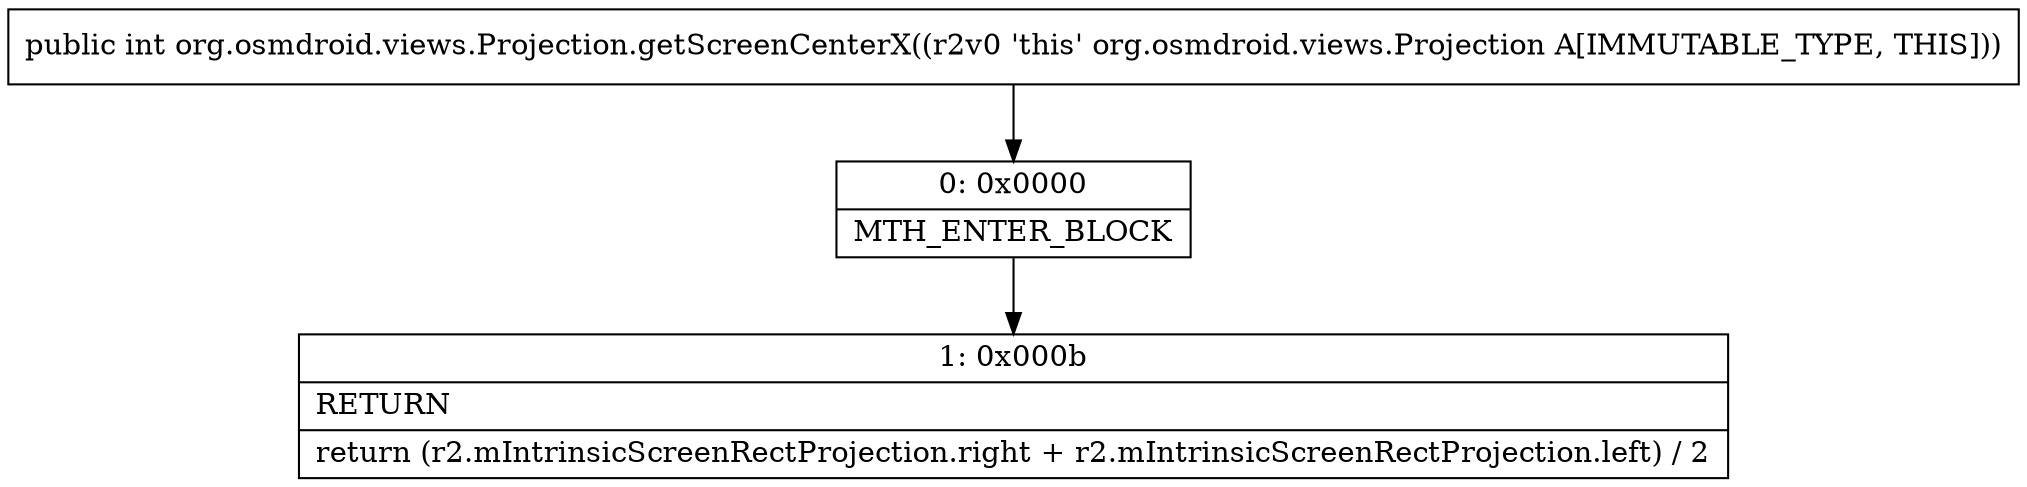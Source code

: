 digraph "CFG fororg.osmdroid.views.Projection.getScreenCenterX()I" {
Node_0 [shape=record,label="{0\:\ 0x0000|MTH_ENTER_BLOCK\l}"];
Node_1 [shape=record,label="{1\:\ 0x000b|RETURN\l|return (r2.mIntrinsicScreenRectProjection.right + r2.mIntrinsicScreenRectProjection.left) \/ 2\l}"];
MethodNode[shape=record,label="{public int org.osmdroid.views.Projection.getScreenCenterX((r2v0 'this' org.osmdroid.views.Projection A[IMMUTABLE_TYPE, THIS])) }"];
MethodNode -> Node_0;
Node_0 -> Node_1;
}

